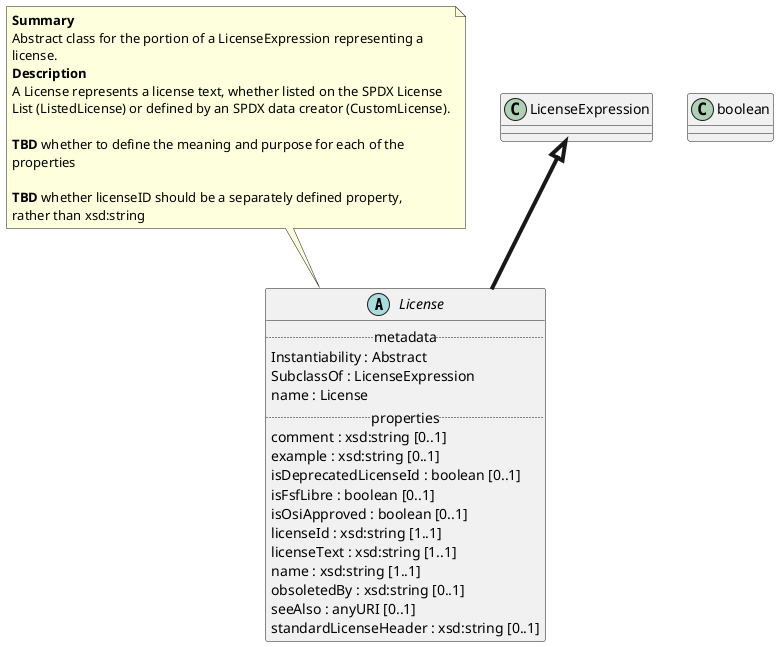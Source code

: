 @startuml
set separator ::
abstract License {
.. metadata ..
    Instantiability : Abstract
    SubclassOf : LicenseExpression
    name : License
.. properties ..
    comment : xsd:string [0..1]
    example : xsd:string [0..1]
    isDeprecatedLicenseId : boolean [0..1]
    isFsfLibre : boolean [0..1]
    isOsiApproved : boolean [0..1]
    licenseId : xsd:string [1..1]
    licenseText : xsd:string [1..1]
    name : xsd:string [1..1]
    obsoletedBy : xsd:string [0..1]
    seeAlso : anyURI [0..1]
    standardLicenseHeader : xsd:string [0..1]
}
note top of License
<b>Summary</b>
Abstract class for the portion of a LicenseExpression representing a
license.
<b>Description</b>
A License represents a license text, whether listed on the SPDX License
List (ListedLicense) or defined by an SPDX data creator (CustomLicense).

**TBD** whether to define the meaning and purpose for each of the
properties

**TBD** whether licenseID should be a separately defined property,
rather than xsd:string
end note
"LicenseExpression" <|-[thickness=4]- "License"
"boolean" <-[dotted]-- "License::isDeprecatedLicenseId"
"boolean" <-[dotted]-- "License::isFsfLibre"
"boolean" <-[dotted]-- "License::isOsiApproved"
@enduml
